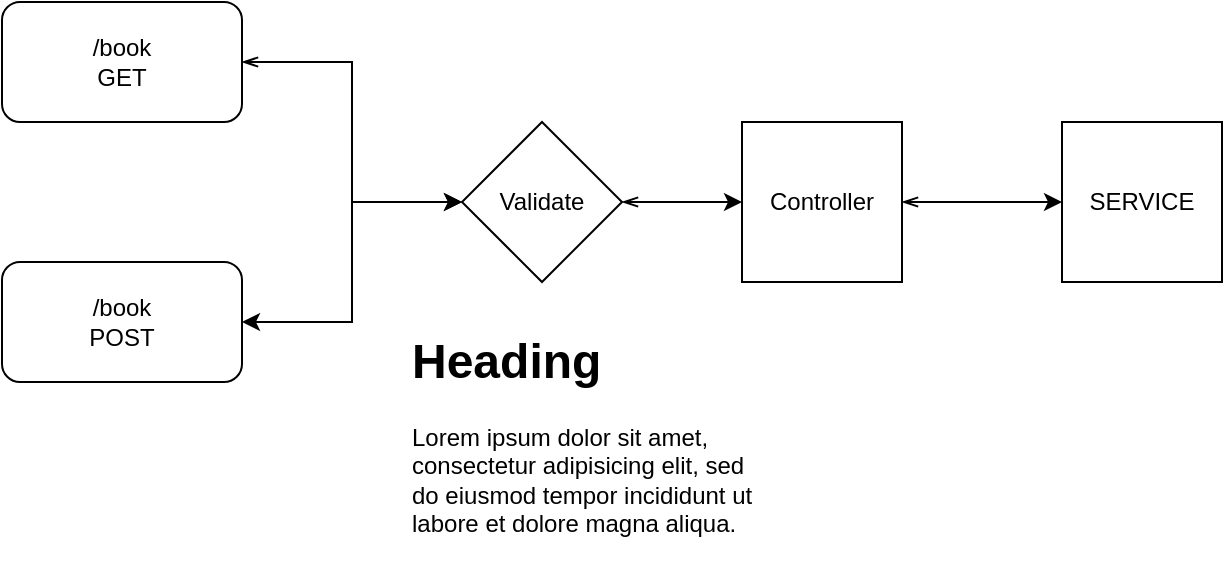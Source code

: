 <mxfile version="15.3.1" type="device"><diagram id="YKzjXmc3bKz-p5IcWpel" name="Page-1"><mxGraphModel dx="1422" dy="762" grid="1" gridSize="10" guides="1" tooltips="1" connect="1" arrows="1" fold="1" page="1" pageScale="1" pageWidth="827" pageHeight="1169" math="0" shadow="0"><root><mxCell id="0"/><mxCell id="1" parent="0"/><mxCell id="GjxxxRUMDVUFF50pb_rR-6" style="edgeStyle=orthogonalEdgeStyle;rounded=0;orthogonalLoop=1;jettySize=auto;html=1;entryX=0;entryY=0.5;entryDx=0;entryDy=0;startArrow=openThin;startFill=0;" edge="1" parent="1" source="GjxxxRUMDVUFF50pb_rR-1" target="GjxxxRUMDVUFF50pb_rR-4"><mxGeometry relative="1" as="geometry"/></mxCell><mxCell id="GjxxxRUMDVUFF50pb_rR-1" value="/book&lt;br&gt;GET" style="rounded=1;whiteSpace=wrap;html=1;" vertex="1" parent="1"><mxGeometry x="150" y="200" width="120" height="60" as="geometry"/></mxCell><mxCell id="GjxxxRUMDVUFF50pb_rR-5" style="edgeStyle=orthogonalEdgeStyle;rounded=0;orthogonalLoop=1;jettySize=auto;html=1;entryX=0;entryY=0.5;entryDx=0;entryDy=0;startArrow=classic;startFill=1;" edge="1" parent="1" source="GjxxxRUMDVUFF50pb_rR-2" target="GjxxxRUMDVUFF50pb_rR-4"><mxGeometry relative="1" as="geometry"/></mxCell><mxCell id="GjxxxRUMDVUFF50pb_rR-2" value="/book&lt;br&gt;POST" style="rounded=1;whiteSpace=wrap;html=1;" vertex="1" parent="1"><mxGeometry x="150" y="330" width="120" height="60" as="geometry"/></mxCell><mxCell id="GjxxxRUMDVUFF50pb_rR-9" style="edgeStyle=orthogonalEdgeStyle;rounded=0;orthogonalLoop=1;jettySize=auto;html=1;startArrow=openThin;startFill=0;" edge="1" parent="1" source="GjxxxRUMDVUFF50pb_rR-4" target="GjxxxRUMDVUFF50pb_rR-7"><mxGeometry relative="1" as="geometry"/></mxCell><mxCell id="GjxxxRUMDVUFF50pb_rR-4" value="Validate" style="rhombus;whiteSpace=wrap;html=1;" vertex="1" parent="1"><mxGeometry x="380" y="260" width="80" height="80" as="geometry"/></mxCell><mxCell id="GjxxxRUMDVUFF50pb_rR-10" style="edgeStyle=orthogonalEdgeStyle;rounded=0;orthogonalLoop=1;jettySize=auto;html=1;startArrow=openThin;startFill=0;" edge="1" parent="1" source="GjxxxRUMDVUFF50pb_rR-7" target="GjxxxRUMDVUFF50pb_rR-8"><mxGeometry relative="1" as="geometry"/></mxCell><mxCell id="GjxxxRUMDVUFF50pb_rR-7" value="Controller" style="whiteSpace=wrap;html=1;aspect=fixed;" vertex="1" parent="1"><mxGeometry x="520" y="260" width="80" height="80" as="geometry"/></mxCell><mxCell id="GjxxxRUMDVUFF50pb_rR-8" value="SERVICE" style="whiteSpace=wrap;html=1;aspect=fixed;" vertex="1" parent="1"><mxGeometry x="680" y="260" width="80" height="80" as="geometry"/></mxCell><mxCell id="GjxxxRUMDVUFF50pb_rR-12" value="&lt;h1&gt;Heading&lt;/h1&gt;&lt;p&gt;Lorem ipsum dolor sit amet, consectetur adipisicing elit, sed do eiusmod tempor incididunt ut labore et dolore magna aliqua.&lt;/p&gt;" style="text;html=1;strokeColor=none;fillColor=none;spacing=5;spacingTop=-20;whiteSpace=wrap;overflow=hidden;rounded=0;" vertex="1" parent="1"><mxGeometry x="350" y="360" width="190" height="120" as="geometry"/></mxCell></root></mxGraphModel></diagram></mxfile>
